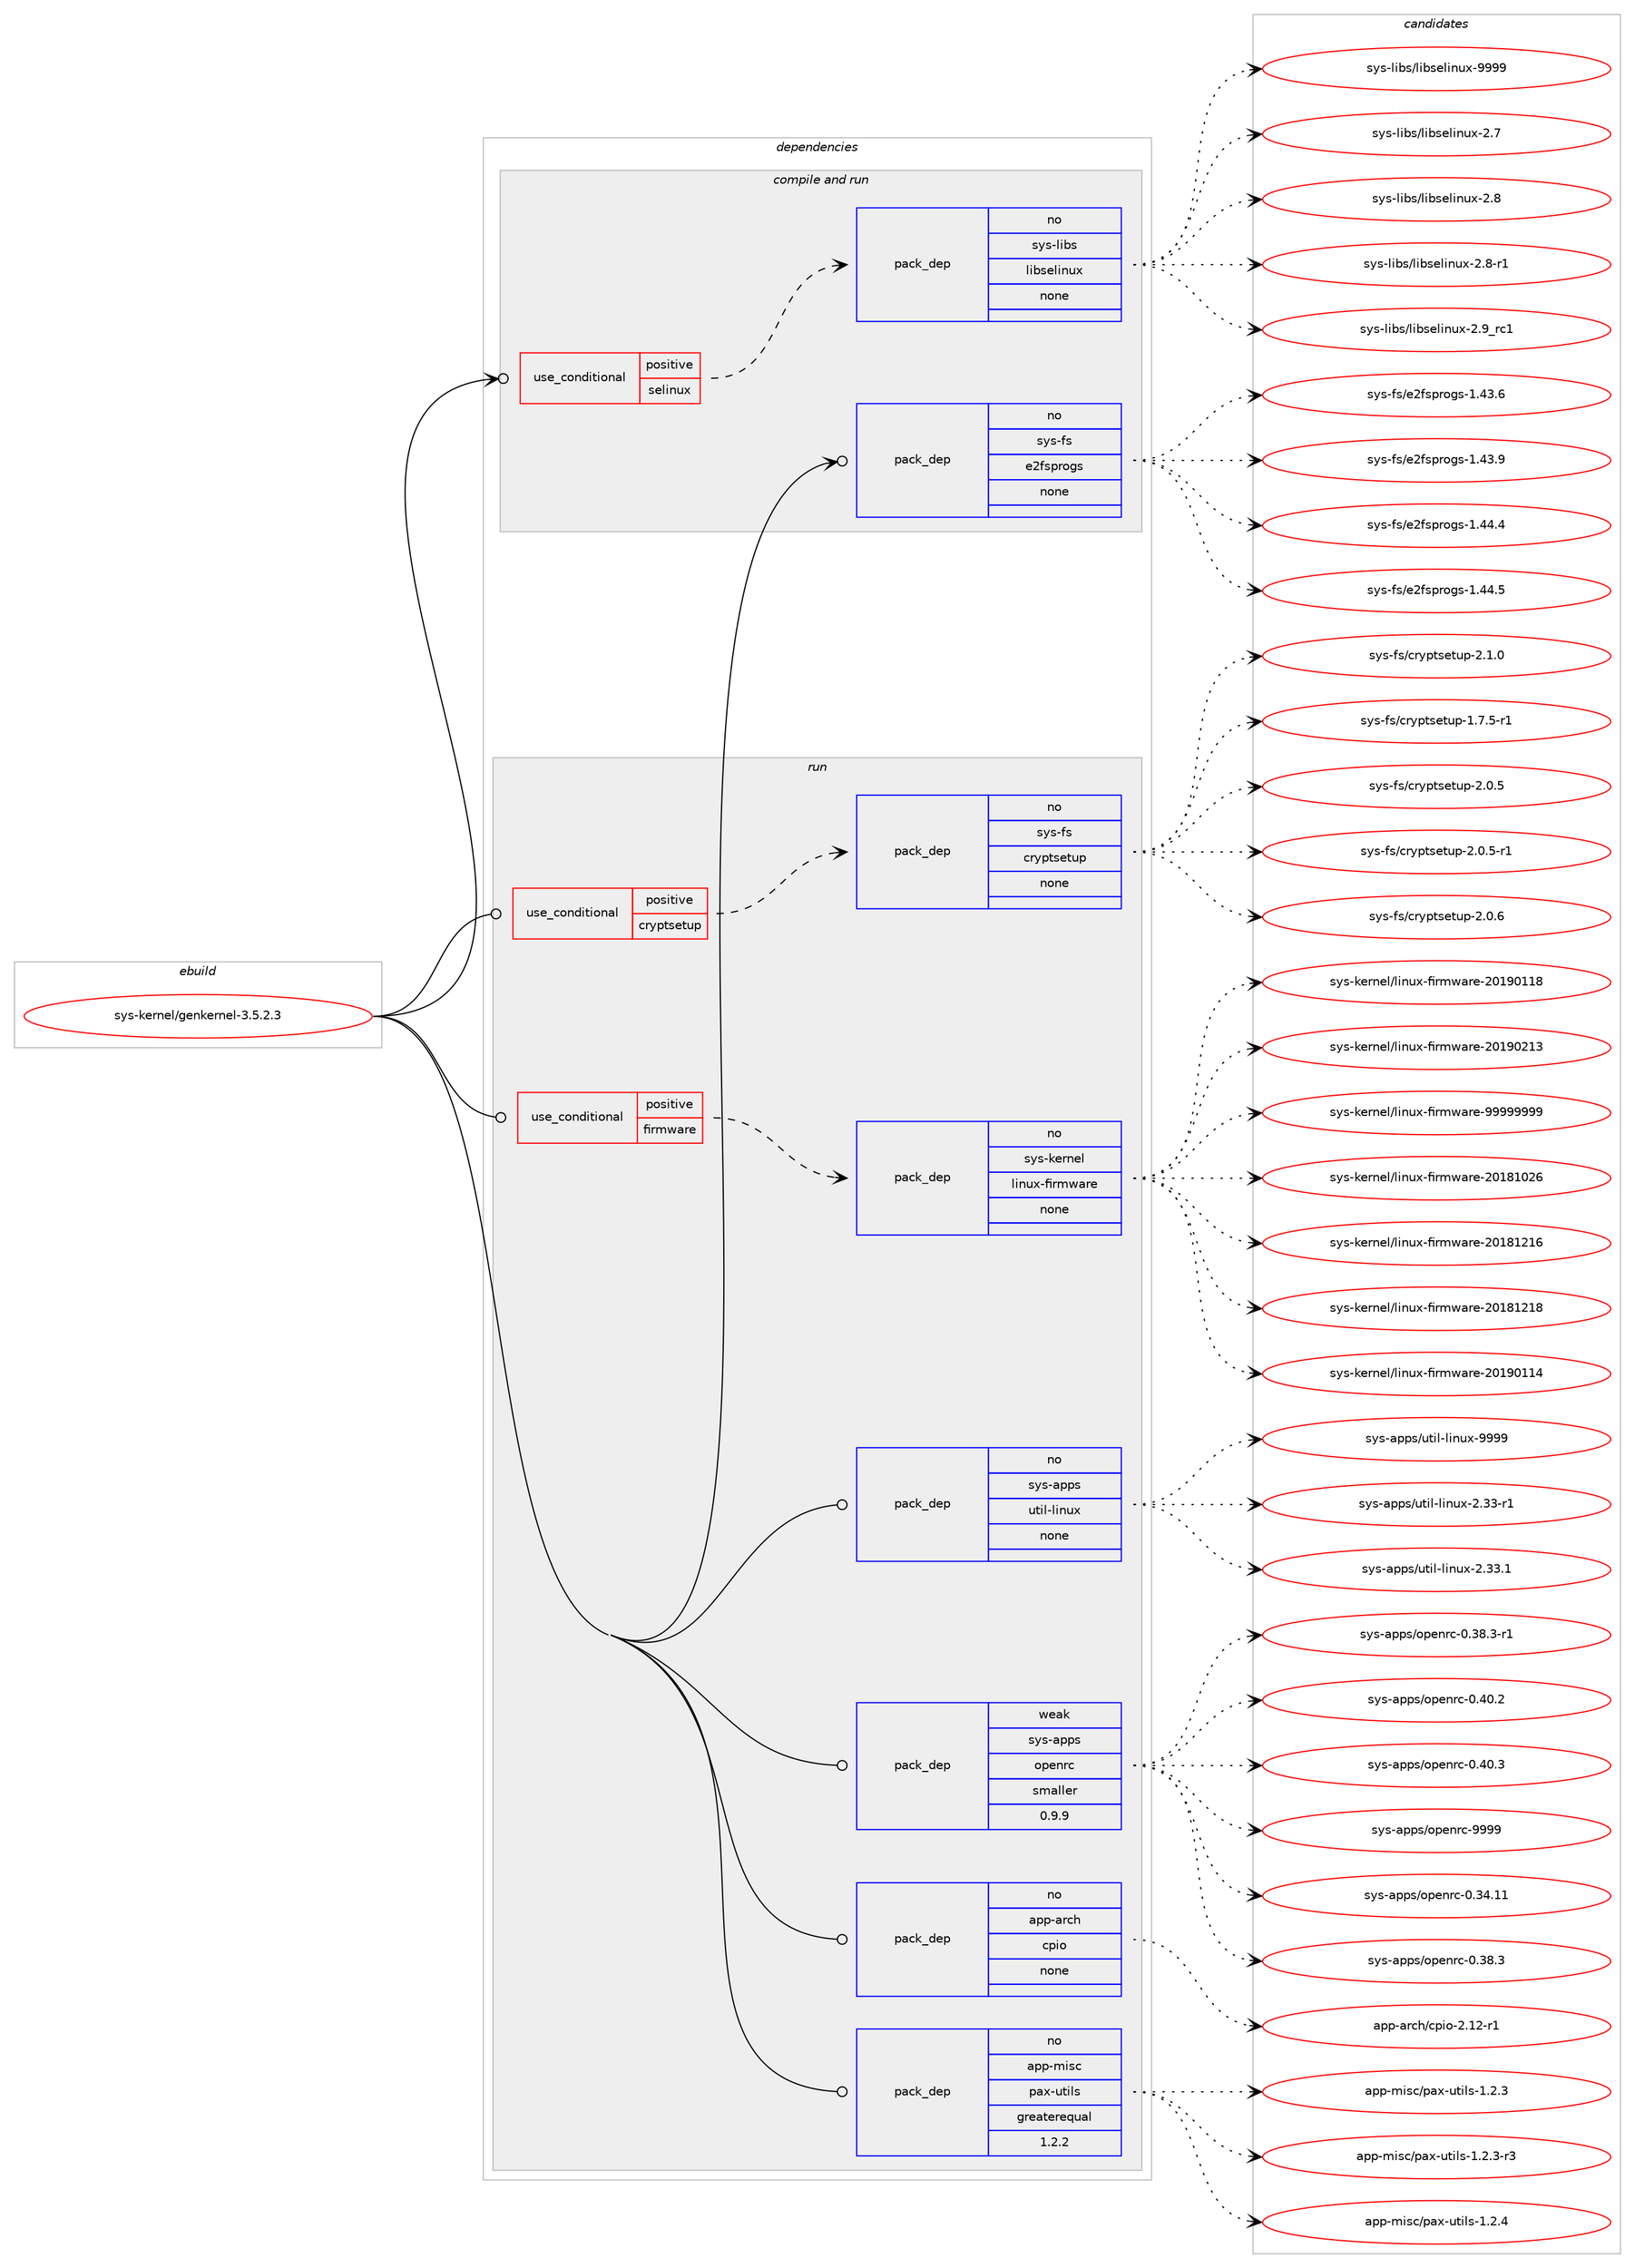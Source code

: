 digraph prolog {

# *************
# Graph options
# *************

newrank=true;
concentrate=true;
compound=true;
graph [rankdir=LR,fontname=Helvetica,fontsize=10,ranksep=1.5];#, ranksep=2.5, nodesep=0.2];
edge  [arrowhead=vee];
node  [fontname=Helvetica,fontsize=10];

# **********
# The ebuild
# **********

subgraph cluster_leftcol {
color=gray;
rank=same;
label=<<i>ebuild</i>>;
id [label="sys-kernel/genkernel-3.5.2.3", color=red, width=4, href="../sys-kernel/genkernel-3.5.2.3.svg"];
}

# ****************
# The dependencies
# ****************

subgraph cluster_midcol {
color=gray;
label=<<i>dependencies</i>>;
subgraph cluster_compile {
fillcolor="#eeeeee";
style=filled;
label=<<i>compile</i>>;
}
subgraph cluster_compileandrun {
fillcolor="#eeeeee";
style=filled;
label=<<i>compile and run</i>>;
subgraph cond410 {
dependency4108 [label=<<TABLE BORDER="0" CELLBORDER="1" CELLSPACING="0" CELLPADDING="4"><TR><TD ROWSPAN="3" CELLPADDING="10">use_conditional</TD></TR><TR><TD>positive</TD></TR><TR><TD>selinux</TD></TR></TABLE>>, shape=none, color=red];
subgraph pack3601 {
dependency4109 [label=<<TABLE BORDER="0" CELLBORDER="1" CELLSPACING="0" CELLPADDING="4" WIDTH="220"><TR><TD ROWSPAN="6" CELLPADDING="30">pack_dep</TD></TR><TR><TD WIDTH="110">no</TD></TR><TR><TD>sys-libs</TD></TR><TR><TD>libselinux</TD></TR><TR><TD>none</TD></TR><TR><TD></TD></TR></TABLE>>, shape=none, color=blue];
}
dependency4108:e -> dependency4109:w [weight=20,style="dashed",arrowhead="vee"];
}
id:e -> dependency4108:w [weight=20,style="solid",arrowhead="odotvee"];
subgraph pack3602 {
dependency4110 [label=<<TABLE BORDER="0" CELLBORDER="1" CELLSPACING="0" CELLPADDING="4" WIDTH="220"><TR><TD ROWSPAN="6" CELLPADDING="30">pack_dep</TD></TR><TR><TD WIDTH="110">no</TD></TR><TR><TD>sys-fs</TD></TR><TR><TD>e2fsprogs</TD></TR><TR><TD>none</TD></TR><TR><TD></TD></TR></TABLE>>, shape=none, color=blue];
}
id:e -> dependency4110:w [weight=20,style="solid",arrowhead="odotvee"];
}
subgraph cluster_run {
fillcolor="#eeeeee";
style=filled;
label=<<i>run</i>>;
subgraph cond411 {
dependency4111 [label=<<TABLE BORDER="0" CELLBORDER="1" CELLSPACING="0" CELLPADDING="4"><TR><TD ROWSPAN="3" CELLPADDING="10">use_conditional</TD></TR><TR><TD>positive</TD></TR><TR><TD>cryptsetup</TD></TR></TABLE>>, shape=none, color=red];
subgraph pack3603 {
dependency4112 [label=<<TABLE BORDER="0" CELLBORDER="1" CELLSPACING="0" CELLPADDING="4" WIDTH="220"><TR><TD ROWSPAN="6" CELLPADDING="30">pack_dep</TD></TR><TR><TD WIDTH="110">no</TD></TR><TR><TD>sys-fs</TD></TR><TR><TD>cryptsetup</TD></TR><TR><TD>none</TD></TR><TR><TD></TD></TR></TABLE>>, shape=none, color=blue];
}
dependency4111:e -> dependency4112:w [weight=20,style="dashed",arrowhead="vee"];
}
id:e -> dependency4111:w [weight=20,style="solid",arrowhead="odot"];
subgraph cond412 {
dependency4113 [label=<<TABLE BORDER="0" CELLBORDER="1" CELLSPACING="0" CELLPADDING="4"><TR><TD ROWSPAN="3" CELLPADDING="10">use_conditional</TD></TR><TR><TD>positive</TD></TR><TR><TD>firmware</TD></TR></TABLE>>, shape=none, color=red];
subgraph pack3604 {
dependency4114 [label=<<TABLE BORDER="0" CELLBORDER="1" CELLSPACING="0" CELLPADDING="4" WIDTH="220"><TR><TD ROWSPAN="6" CELLPADDING="30">pack_dep</TD></TR><TR><TD WIDTH="110">no</TD></TR><TR><TD>sys-kernel</TD></TR><TR><TD>linux-firmware</TD></TR><TR><TD>none</TD></TR><TR><TD></TD></TR></TABLE>>, shape=none, color=blue];
}
dependency4113:e -> dependency4114:w [weight=20,style="dashed",arrowhead="vee"];
}
id:e -> dependency4113:w [weight=20,style="solid",arrowhead="odot"];
subgraph pack3605 {
dependency4115 [label=<<TABLE BORDER="0" CELLBORDER="1" CELLSPACING="0" CELLPADDING="4" WIDTH="220"><TR><TD ROWSPAN="6" CELLPADDING="30">pack_dep</TD></TR><TR><TD WIDTH="110">no</TD></TR><TR><TD>app-arch</TD></TR><TR><TD>cpio</TD></TR><TR><TD>none</TD></TR><TR><TD></TD></TR></TABLE>>, shape=none, color=blue];
}
id:e -> dependency4115:w [weight=20,style="solid",arrowhead="odot"];
subgraph pack3606 {
dependency4116 [label=<<TABLE BORDER="0" CELLBORDER="1" CELLSPACING="0" CELLPADDING="4" WIDTH="220"><TR><TD ROWSPAN="6" CELLPADDING="30">pack_dep</TD></TR><TR><TD WIDTH="110">no</TD></TR><TR><TD>app-misc</TD></TR><TR><TD>pax-utils</TD></TR><TR><TD>greaterequal</TD></TR><TR><TD>1.2.2</TD></TR></TABLE>>, shape=none, color=blue];
}
id:e -> dependency4116:w [weight=20,style="solid",arrowhead="odot"];
subgraph pack3607 {
dependency4117 [label=<<TABLE BORDER="0" CELLBORDER="1" CELLSPACING="0" CELLPADDING="4" WIDTH="220"><TR><TD ROWSPAN="6" CELLPADDING="30">pack_dep</TD></TR><TR><TD WIDTH="110">no</TD></TR><TR><TD>sys-apps</TD></TR><TR><TD>util-linux</TD></TR><TR><TD>none</TD></TR><TR><TD></TD></TR></TABLE>>, shape=none, color=blue];
}
id:e -> dependency4117:w [weight=20,style="solid",arrowhead="odot"];
subgraph pack3608 {
dependency4118 [label=<<TABLE BORDER="0" CELLBORDER="1" CELLSPACING="0" CELLPADDING="4" WIDTH="220"><TR><TD ROWSPAN="6" CELLPADDING="30">pack_dep</TD></TR><TR><TD WIDTH="110">weak</TD></TR><TR><TD>sys-apps</TD></TR><TR><TD>openrc</TD></TR><TR><TD>smaller</TD></TR><TR><TD>0.9.9</TD></TR></TABLE>>, shape=none, color=blue];
}
id:e -> dependency4118:w [weight=20,style="solid",arrowhead="odot"];
}
}

# **************
# The candidates
# **************

subgraph cluster_choices {
rank=same;
color=gray;
label=<<i>candidates</i>>;

subgraph choice3601 {
color=black;
nodesep=1;
choice1151211154510810598115471081059811510110810511011712045504655 [label="sys-libs/libselinux-2.7", color=red, width=4,href="../sys-libs/libselinux-2.7.svg"];
choice1151211154510810598115471081059811510110810511011712045504656 [label="sys-libs/libselinux-2.8", color=red, width=4,href="../sys-libs/libselinux-2.8.svg"];
choice11512111545108105981154710810598115101108105110117120455046564511449 [label="sys-libs/libselinux-2.8-r1", color=red, width=4,href="../sys-libs/libselinux-2.8-r1.svg"];
choice1151211154510810598115471081059811510110810511011712045504657951149949 [label="sys-libs/libselinux-2.9_rc1", color=red, width=4,href="../sys-libs/libselinux-2.9_rc1.svg"];
choice115121115451081059811547108105981151011081051101171204557575757 [label="sys-libs/libselinux-9999", color=red, width=4,href="../sys-libs/libselinux-9999.svg"];
dependency4109:e -> choice1151211154510810598115471081059811510110810511011712045504655:w [style=dotted,weight="100"];
dependency4109:e -> choice1151211154510810598115471081059811510110810511011712045504656:w [style=dotted,weight="100"];
dependency4109:e -> choice11512111545108105981154710810598115101108105110117120455046564511449:w [style=dotted,weight="100"];
dependency4109:e -> choice1151211154510810598115471081059811510110810511011712045504657951149949:w [style=dotted,weight="100"];
dependency4109:e -> choice115121115451081059811547108105981151011081051101171204557575757:w [style=dotted,weight="100"];
}
subgraph choice3602 {
color=black;
nodesep=1;
choice11512111545102115471015010211511211411110311545494652514654 [label="sys-fs/e2fsprogs-1.43.6", color=red, width=4,href="../sys-fs/e2fsprogs-1.43.6.svg"];
choice11512111545102115471015010211511211411110311545494652514657 [label="sys-fs/e2fsprogs-1.43.9", color=red, width=4,href="../sys-fs/e2fsprogs-1.43.9.svg"];
choice11512111545102115471015010211511211411110311545494652524652 [label="sys-fs/e2fsprogs-1.44.4", color=red, width=4,href="../sys-fs/e2fsprogs-1.44.4.svg"];
choice11512111545102115471015010211511211411110311545494652524653 [label="sys-fs/e2fsprogs-1.44.5", color=red, width=4,href="../sys-fs/e2fsprogs-1.44.5.svg"];
dependency4110:e -> choice11512111545102115471015010211511211411110311545494652514654:w [style=dotted,weight="100"];
dependency4110:e -> choice11512111545102115471015010211511211411110311545494652514657:w [style=dotted,weight="100"];
dependency4110:e -> choice11512111545102115471015010211511211411110311545494652524652:w [style=dotted,weight="100"];
dependency4110:e -> choice11512111545102115471015010211511211411110311545494652524653:w [style=dotted,weight="100"];
}
subgraph choice3603 {
color=black;
nodesep=1;
choice1151211154510211547991141211121161151011161171124549465546534511449 [label="sys-fs/cryptsetup-1.7.5-r1", color=red, width=4,href="../sys-fs/cryptsetup-1.7.5-r1.svg"];
choice115121115451021154799114121112116115101116117112455046484653 [label="sys-fs/cryptsetup-2.0.5", color=red, width=4,href="../sys-fs/cryptsetup-2.0.5.svg"];
choice1151211154510211547991141211121161151011161171124550464846534511449 [label="sys-fs/cryptsetup-2.0.5-r1", color=red, width=4,href="../sys-fs/cryptsetup-2.0.5-r1.svg"];
choice115121115451021154799114121112116115101116117112455046484654 [label="sys-fs/cryptsetup-2.0.6", color=red, width=4,href="../sys-fs/cryptsetup-2.0.6.svg"];
choice115121115451021154799114121112116115101116117112455046494648 [label="sys-fs/cryptsetup-2.1.0", color=red, width=4,href="../sys-fs/cryptsetup-2.1.0.svg"];
dependency4112:e -> choice1151211154510211547991141211121161151011161171124549465546534511449:w [style=dotted,weight="100"];
dependency4112:e -> choice115121115451021154799114121112116115101116117112455046484653:w [style=dotted,weight="100"];
dependency4112:e -> choice1151211154510211547991141211121161151011161171124550464846534511449:w [style=dotted,weight="100"];
dependency4112:e -> choice115121115451021154799114121112116115101116117112455046484654:w [style=dotted,weight="100"];
dependency4112:e -> choice115121115451021154799114121112116115101116117112455046494648:w [style=dotted,weight="100"];
}
subgraph choice3604 {
color=black;
nodesep=1;
choice11512111545107101114110101108471081051101171204510210511410911997114101455048495649485054 [label="sys-kernel/linux-firmware-20181026", color=red, width=4,href="../sys-kernel/linux-firmware-20181026.svg"];
choice11512111545107101114110101108471081051101171204510210511410911997114101455048495649504954 [label="sys-kernel/linux-firmware-20181216", color=red, width=4,href="../sys-kernel/linux-firmware-20181216.svg"];
choice11512111545107101114110101108471081051101171204510210511410911997114101455048495649504956 [label="sys-kernel/linux-firmware-20181218", color=red, width=4,href="../sys-kernel/linux-firmware-20181218.svg"];
choice11512111545107101114110101108471081051101171204510210511410911997114101455048495748494952 [label="sys-kernel/linux-firmware-20190114", color=red, width=4,href="../sys-kernel/linux-firmware-20190114.svg"];
choice11512111545107101114110101108471081051101171204510210511410911997114101455048495748494956 [label="sys-kernel/linux-firmware-20190118", color=red, width=4,href="../sys-kernel/linux-firmware-20190118.svg"];
choice11512111545107101114110101108471081051101171204510210511410911997114101455048495748504951 [label="sys-kernel/linux-firmware-20190213", color=red, width=4,href="../sys-kernel/linux-firmware-20190213.svg"];
choice11512111545107101114110101108471081051101171204510210511410911997114101455757575757575757 [label="sys-kernel/linux-firmware-99999999", color=red, width=4,href="../sys-kernel/linux-firmware-99999999.svg"];
dependency4114:e -> choice11512111545107101114110101108471081051101171204510210511410911997114101455048495649485054:w [style=dotted,weight="100"];
dependency4114:e -> choice11512111545107101114110101108471081051101171204510210511410911997114101455048495649504954:w [style=dotted,weight="100"];
dependency4114:e -> choice11512111545107101114110101108471081051101171204510210511410911997114101455048495649504956:w [style=dotted,weight="100"];
dependency4114:e -> choice11512111545107101114110101108471081051101171204510210511410911997114101455048495748494952:w [style=dotted,weight="100"];
dependency4114:e -> choice11512111545107101114110101108471081051101171204510210511410911997114101455048495748494956:w [style=dotted,weight="100"];
dependency4114:e -> choice11512111545107101114110101108471081051101171204510210511410911997114101455048495748504951:w [style=dotted,weight="100"];
dependency4114:e -> choice11512111545107101114110101108471081051101171204510210511410911997114101455757575757575757:w [style=dotted,weight="100"];
}
subgraph choice3605 {
color=black;
nodesep=1;
choice97112112459711499104479911210511145504649504511449 [label="app-arch/cpio-2.12-r1", color=red, width=4,href="../app-arch/cpio-2.12-r1.svg"];
dependency4115:e -> choice97112112459711499104479911210511145504649504511449:w [style=dotted,weight="100"];
}
subgraph choice3606 {
color=black;
nodesep=1;
choice971121124510910511599471129712045117116105108115454946504651 [label="app-misc/pax-utils-1.2.3", color=red, width=4,href="../app-misc/pax-utils-1.2.3.svg"];
choice9711211245109105115994711297120451171161051081154549465046514511451 [label="app-misc/pax-utils-1.2.3-r3", color=red, width=4,href="../app-misc/pax-utils-1.2.3-r3.svg"];
choice971121124510910511599471129712045117116105108115454946504652 [label="app-misc/pax-utils-1.2.4", color=red, width=4,href="../app-misc/pax-utils-1.2.4.svg"];
dependency4116:e -> choice971121124510910511599471129712045117116105108115454946504651:w [style=dotted,weight="100"];
dependency4116:e -> choice9711211245109105115994711297120451171161051081154549465046514511451:w [style=dotted,weight="100"];
dependency4116:e -> choice971121124510910511599471129712045117116105108115454946504652:w [style=dotted,weight="100"];
}
subgraph choice3607 {
color=black;
nodesep=1;
choice1151211154597112112115471171161051084510810511011712045504651514511449 [label="sys-apps/util-linux-2.33-r1", color=red, width=4,href="../sys-apps/util-linux-2.33-r1.svg"];
choice1151211154597112112115471171161051084510810511011712045504651514649 [label="sys-apps/util-linux-2.33.1", color=red, width=4,href="../sys-apps/util-linux-2.33.1.svg"];
choice115121115459711211211547117116105108451081051101171204557575757 [label="sys-apps/util-linux-9999", color=red, width=4,href="../sys-apps/util-linux-9999.svg"];
dependency4117:e -> choice1151211154597112112115471171161051084510810511011712045504651514511449:w [style=dotted,weight="100"];
dependency4117:e -> choice1151211154597112112115471171161051084510810511011712045504651514649:w [style=dotted,weight="100"];
dependency4117:e -> choice115121115459711211211547117116105108451081051101171204557575757:w [style=dotted,weight="100"];
}
subgraph choice3608 {
color=black;
nodesep=1;
choice115121115459711211211547111112101110114994548465152464949 [label="sys-apps/openrc-0.34.11", color=red, width=4,href="../sys-apps/openrc-0.34.11.svg"];
choice1151211154597112112115471111121011101149945484651564651 [label="sys-apps/openrc-0.38.3", color=red, width=4,href="../sys-apps/openrc-0.38.3.svg"];
choice11512111545971121121154711111210111011499454846515646514511449 [label="sys-apps/openrc-0.38.3-r1", color=red, width=4,href="../sys-apps/openrc-0.38.3-r1.svg"];
choice1151211154597112112115471111121011101149945484652484650 [label="sys-apps/openrc-0.40.2", color=red, width=4,href="../sys-apps/openrc-0.40.2.svg"];
choice1151211154597112112115471111121011101149945484652484651 [label="sys-apps/openrc-0.40.3", color=red, width=4,href="../sys-apps/openrc-0.40.3.svg"];
choice115121115459711211211547111112101110114994557575757 [label="sys-apps/openrc-9999", color=red, width=4,href="../sys-apps/openrc-9999.svg"];
dependency4118:e -> choice115121115459711211211547111112101110114994548465152464949:w [style=dotted,weight="100"];
dependency4118:e -> choice1151211154597112112115471111121011101149945484651564651:w [style=dotted,weight="100"];
dependency4118:e -> choice11512111545971121121154711111210111011499454846515646514511449:w [style=dotted,weight="100"];
dependency4118:e -> choice1151211154597112112115471111121011101149945484652484650:w [style=dotted,weight="100"];
dependency4118:e -> choice1151211154597112112115471111121011101149945484652484651:w [style=dotted,weight="100"];
dependency4118:e -> choice115121115459711211211547111112101110114994557575757:w [style=dotted,weight="100"];
}
}

}
